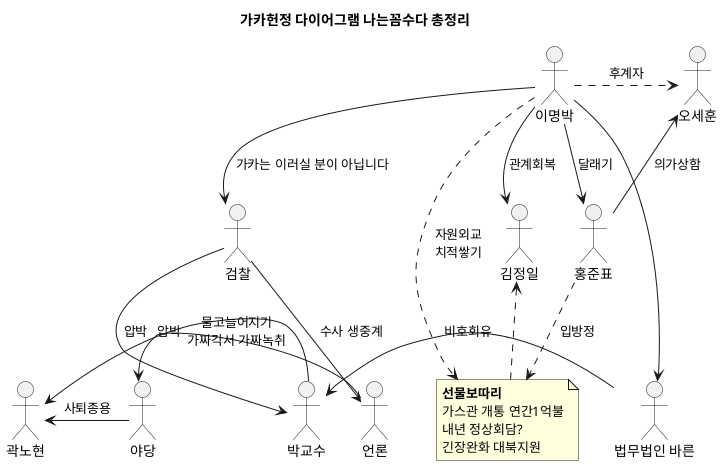 @startuml

title 가카헌정 다이어그램 <b>나는꼼수다 총정리</b>

:이명박: .r.> :오세훈:		: 후계자
:이명박: --> :홍준표:		: 달래기
:홍준표: -u-> :오세훈:		: 의가상함
:이명박: -d-> :김정일:		: 관계회복
:이명박: -d-> :검찰:		: 가카는 이러실 분이 아닙니다
:이명박: -l-> :법무법인 바른:
:법무법인 바른: -l-> :박교수:	: 비호회유
:검찰: -d-> :박교수:		: 압박
:검찰: -d-> :언론:		: 수사 생중계
:언론: -l-> :야당:		: 압박
:야당: -l-> :곽노현:		: 사퇴종용
:박교수: -l-> :곽노현:		: 물고늘어지기\n가짜각서 가짜녹취

note "<b>선물보따리</b>\n가스관 개통 연간1억불\n내년 정상회담?\n긴장완화 대북지원" as GIFT1

GIFT1 .u.> :김정일:
:홍준표: ..> GIFT1		: 입방정
:이명박: ..> GIFT1		: 자원외교\n치적쌓기

@enduml
